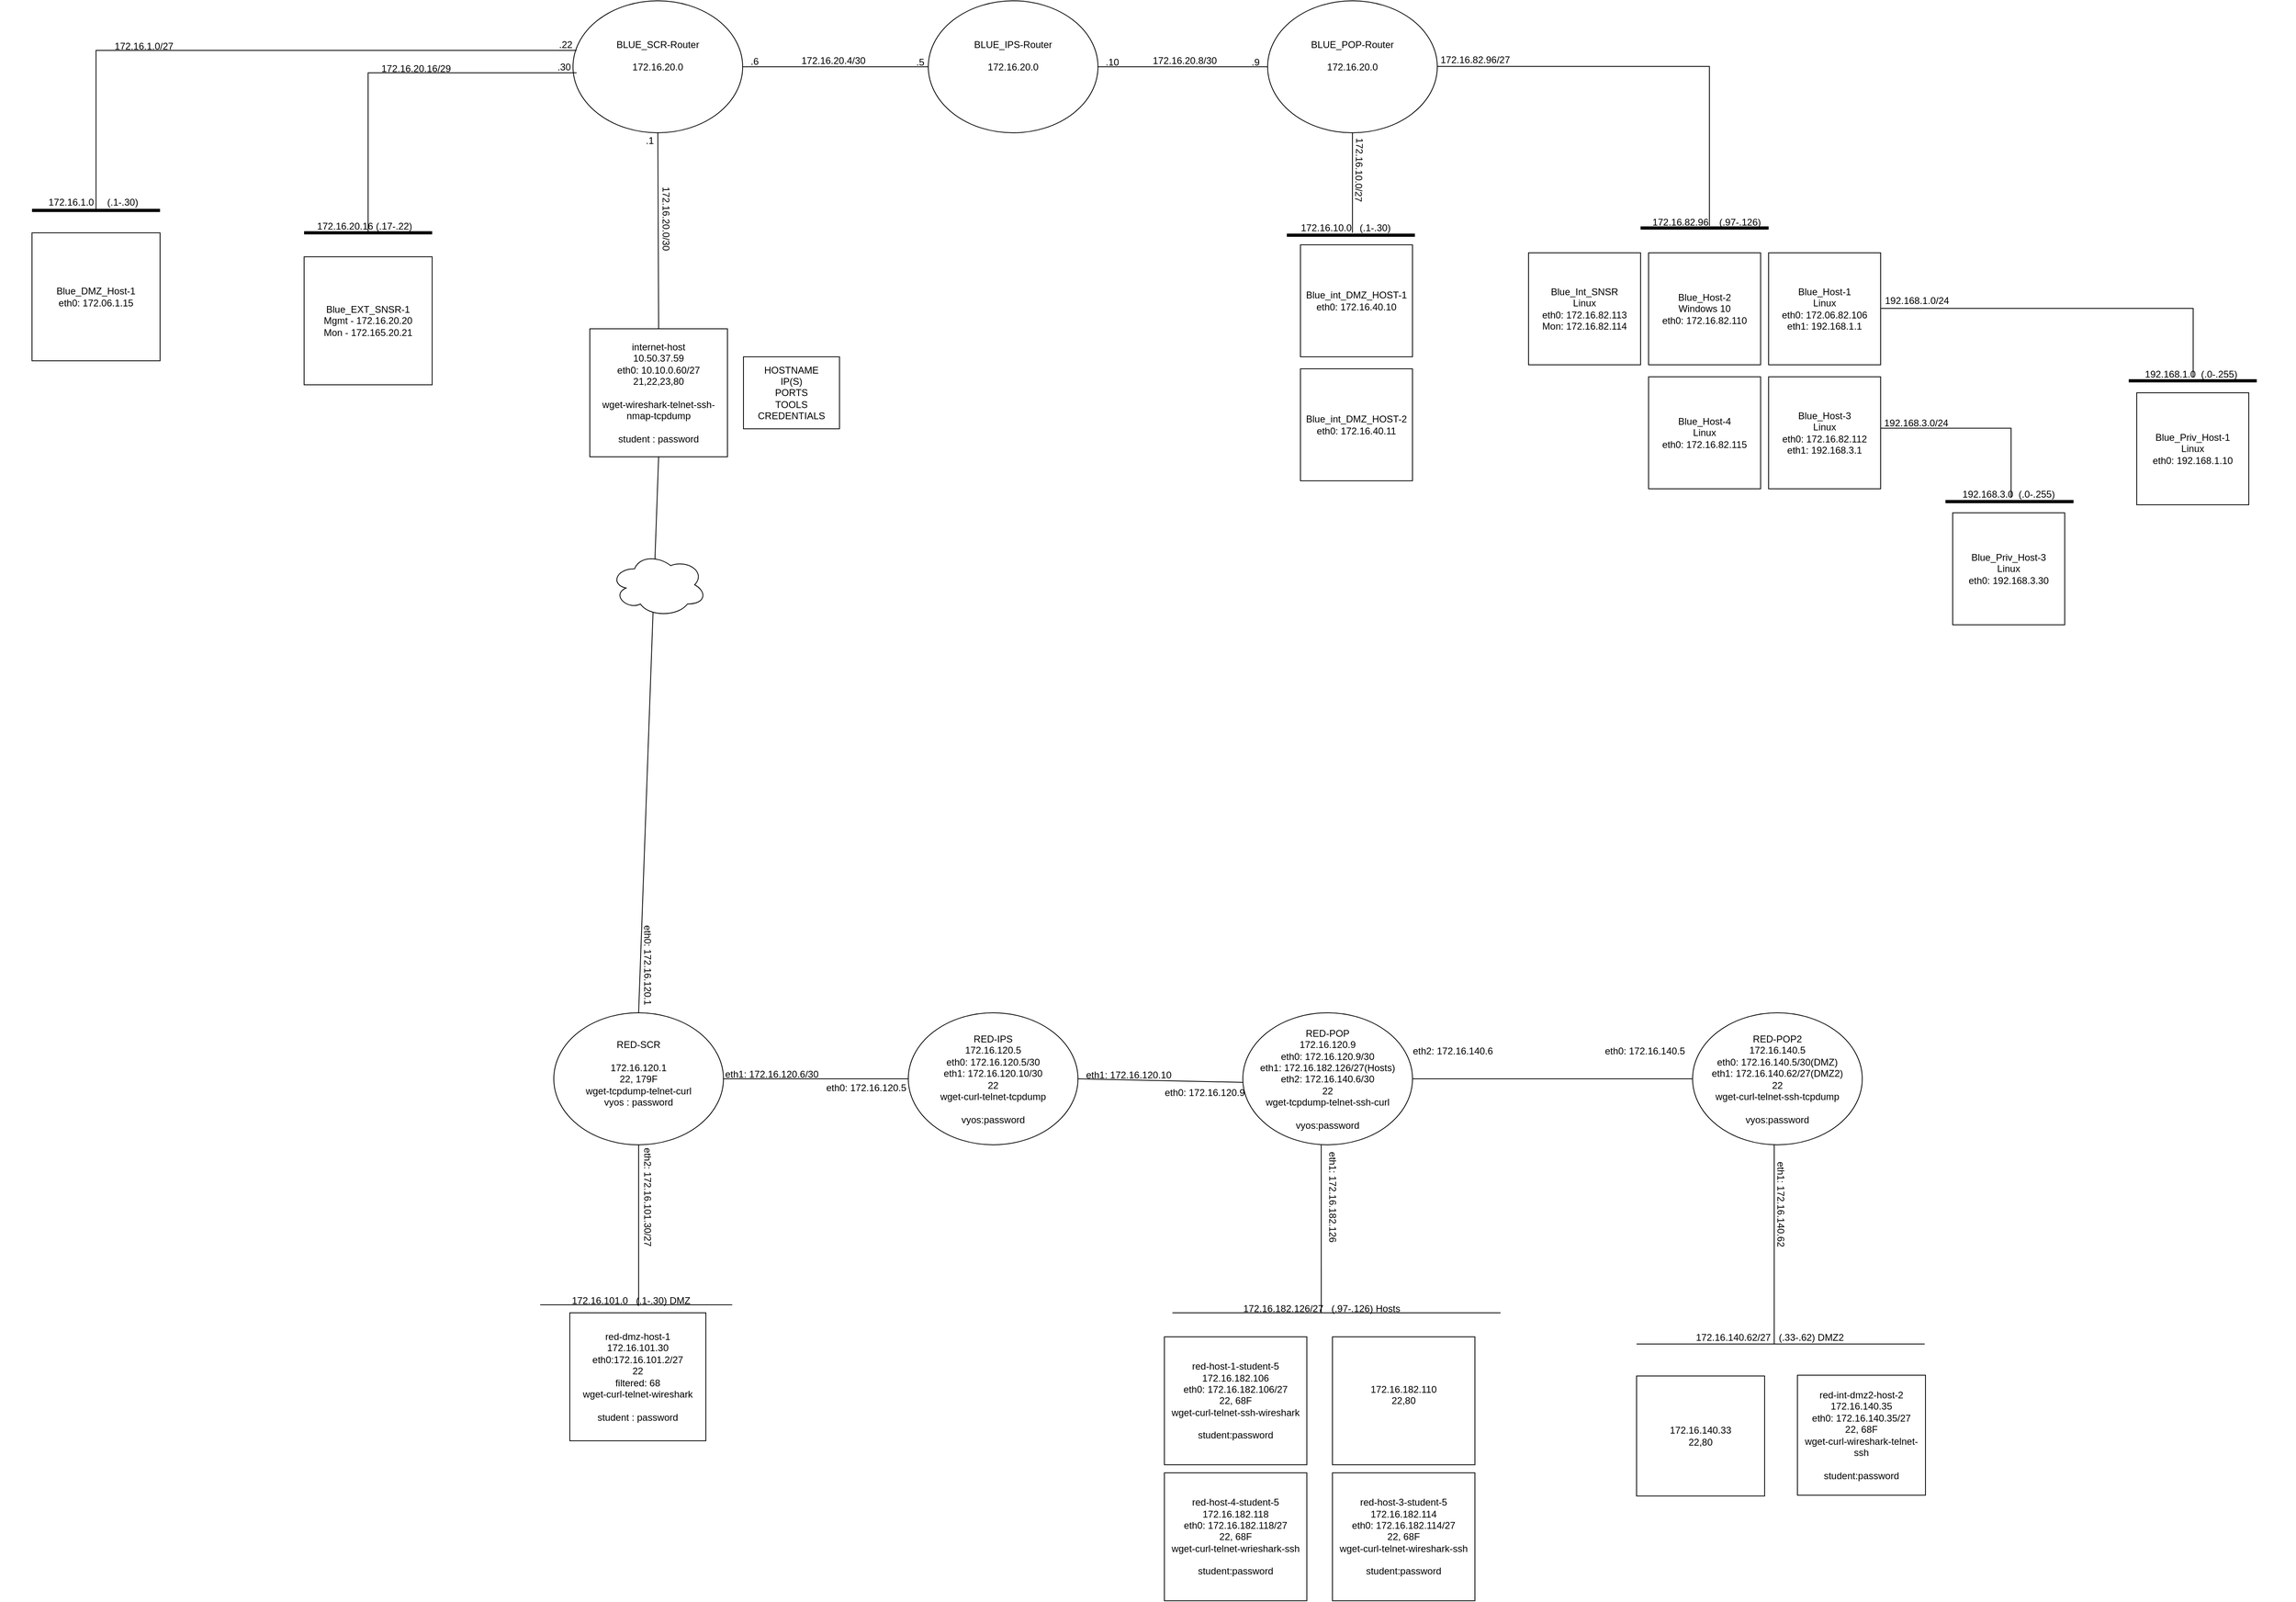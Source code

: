 <mxfile version="21.2.9" type="github" pages="2">
  <diagram name="Page-1" id="UrAOD6k8fKv2funcCNdR">
    <mxGraphModel dx="3191" dy="1974" grid="1" gridSize="10" guides="1" tooltips="1" connect="1" arrows="1" fold="1" page="0" pageScale="1" pageWidth="850" pageHeight="1100" math="0" shadow="0">
      <root>
        <mxCell id="0" />
        <mxCell id="1" parent="0" />
        <mxCell id="T0WTCyAwHoFXnaM4Mq35-11" value="&lt;div&gt;172.16.182.126/27&lt;span style=&quot;white-space: pre;&quot;&gt;	&lt;/span&gt;&lt;span style=&quot;white-space: pre;&quot;&gt;	&lt;/span&gt;&lt;span style=&quot;white-space: pre;&quot;&gt;	&lt;/span&gt;&lt;span style=&quot;white-space: pre;&quot;&gt;(.97-.126)&lt;/span&gt;&lt;span style=&quot;white-space: pre;&quot;&gt;	Hosts&lt;/span&gt;&amp;nbsp;&amp;nbsp;&amp;nbsp;&amp;nbsp;&amp;nbsp;&amp;nbsp;&amp;nbsp;&amp;nbsp;&amp;nbsp;&amp;nbsp;&amp;nbsp; &lt;br&gt;&lt;/div&gt;" style="text;html=1;strokeColor=none;fillColor=none;align=center;verticalAlign=middle;whiteSpace=wrap;rounded=0;" vertex="1" parent="1">
          <mxGeometry x="1055" y="970" width="390" height="30" as="geometry" />
        </mxCell>
        <mxCell id="CTcJU4yGuNOKdw21YTPw-1" value="&lt;div&gt;HOSTNAME&lt;/div&gt;&lt;div&gt;IP(S)&lt;/div&gt;&lt;div&gt;PORTS&lt;/div&gt;&lt;div&gt;TOOLS&lt;/div&gt;&lt;div&gt;CREDENTIALS&lt;/div&gt;" style="rounded=0;whiteSpace=wrap;html=1;" parent="1" vertex="1">
          <mxGeometry x="509" y="-205" width="120" height="90" as="geometry" />
        </mxCell>
        <mxCell id="CTcJU4yGuNOKdw21YTPw-2" value="&lt;div&gt;internet-host&lt;br&gt;&lt;/div&gt;&lt;div&gt;10.50.37.59&lt;/div&gt;&lt;div&gt;eth0: 10.10.0.60/27&lt;/div&gt;&lt;div&gt;21,22,23,80&lt;/div&gt;&lt;div&gt;&lt;br&gt;&lt;/div&gt;&lt;div&gt;wget-wireshark-telnet-ssh-nmap-tcpdump&lt;/div&gt;&lt;div&gt;&lt;br&gt;&lt;/div&gt;&lt;div&gt;student : password&lt;br&gt;&lt;/div&gt;" style="rounded=0;whiteSpace=wrap;html=1;movable=1;resizable=1;rotatable=1;deletable=1;editable=1;locked=0;connectable=1;" parent="1" vertex="1">
          <mxGeometry x="317" y="-240" width="172" height="160" as="geometry" />
        </mxCell>
        <mxCell id="CTcJU4yGuNOKdw21YTPw-8" value="&lt;div&gt;172.16.182.110&lt;/div&gt;&lt;div&gt;22,80&lt;/div&gt;&lt;div&gt;&lt;br&gt;&lt;/div&gt;" style="rounded=0;whiteSpace=wrap;html=1;" parent="1" vertex="1">
          <mxGeometry x="1245" y="1020" width="178" height="160" as="geometry" />
        </mxCell>
        <mxCell id="CTcJU4yGuNOKdw21YTPw-9" value="&lt;div&gt;172.16.140.33&lt;/div&gt;&lt;div&gt;22,80&lt;br&gt;&lt;/div&gt;" style="rounded=0;whiteSpace=wrap;html=1;" parent="1" vertex="1">
          <mxGeometry x="1625" y="1069" width="160" height="150" as="geometry" />
        </mxCell>
        <mxCell id="CTcJU4yGuNOKdw21YTPw-10" value="red-host-1-student-5&lt;br&gt;&lt;div&gt;172.16.182.106&lt;/div&gt;&lt;div&gt;eth0: 172.16.182.106/27&lt;br&gt;&lt;/div&gt;&lt;div&gt;22, 68F&lt;/div&gt;&lt;div&gt;wget-curl-telnet-ssh-wireshark&lt;/div&gt;&lt;div&gt;&lt;br&gt;&lt;/div&gt;&lt;div&gt;student:password&lt;br&gt;&lt;/div&gt;" style="rounded=0;whiteSpace=wrap;html=1;" parent="1" vertex="1">
          <mxGeometry x="1035" y="1020" width="178" height="160" as="geometry" />
        </mxCell>
        <mxCell id="CTcJU4yGuNOKdw21YTPw-11" value="&lt;div&gt;red-host-3-student-5&lt;br&gt;&lt;/div&gt;&lt;div&gt;172.16.182.114&lt;/div&gt;&lt;div&gt;eth0: 172.16.182.114/27&lt;br&gt;&lt;/div&gt;&lt;div&gt;22, 68F&lt;/div&gt;&lt;div&gt;wget-curl-telnet-wireshark-ssh&lt;br&gt;&lt;/div&gt;&lt;div&gt;&lt;br&gt;&lt;/div&gt;&lt;div&gt;student:password&lt;br&gt;&lt;/div&gt;" style="rounded=0;whiteSpace=wrap;html=1;" parent="1" vertex="1">
          <mxGeometry x="1245" y="1190" width="178" height="160" as="geometry" />
        </mxCell>
        <mxCell id="CTcJU4yGuNOKdw21YTPw-12" value="&lt;div&gt;red-host-4-student-5&lt;br&gt;&lt;/div&gt;&lt;div&gt;172.16.182.118&lt;/div&gt;&lt;div&gt;eth0: 172.16.182.118/27&lt;br&gt;&lt;/div&gt;&lt;div&gt;22, 68F&lt;br&gt;&lt;/div&gt;&lt;div&gt;wget-curl-telnet-wrieshark-ssh&lt;br&gt;&lt;/div&gt;&lt;div&gt;&lt;br&gt;&lt;/div&gt;&lt;div&gt;student:password&lt;br&gt;&lt;/div&gt;" style="rounded=0;whiteSpace=wrap;html=1;" parent="1" vertex="1">
          <mxGeometry x="1035" y="1190" width="178" height="160" as="geometry" />
        </mxCell>
        <mxCell id="CTcJU4yGuNOKdw21YTPw-13" value="&lt;div&gt;red-int-dmz2-host-2&lt;br&gt;&lt;/div&gt;&lt;div&gt;172.16.140.35&lt;/div&gt;&lt;div&gt;eth0: 172.16.140.35/27&lt;br&gt;&lt;/div&gt;&lt;div&gt;22, 68F&lt;/div&gt;&lt;div&gt;wget-curl-wireshark-telnet-ssh&lt;/div&gt;&lt;div&gt;&lt;br&gt;&lt;/div&gt;&lt;div&gt;student:password&lt;br&gt;&lt;/div&gt;" style="rounded=0;whiteSpace=wrap;html=1;" parent="1" vertex="1">
          <mxGeometry x="1826" y="1068" width="160" height="150" as="geometry" />
        </mxCell>
        <mxCell id="CTcJU4yGuNOKdw21YTPw-14" value="&lt;div&gt;red-dmz-host-1&lt;/div&gt;&lt;div&gt;172.16.101.30&lt;/div&gt;&lt;div&gt;eth0:172.16.101.2/27&lt;br&gt;&lt;/div&gt;&lt;div&gt;22&lt;/div&gt;&lt;div&gt;filtered: 68&lt;br&gt;&lt;/div&gt;&lt;div&gt;wget-curl-telnet-wireshark&lt;/div&gt;&lt;div&gt;&lt;br&gt;&lt;/div&gt;&lt;div&gt;student : password&lt;/div&gt;" style="rounded=0;whiteSpace=wrap;html=1;" parent="1" vertex="1">
          <mxGeometry x="292" y="990" width="170" height="160" as="geometry" />
        </mxCell>
        <mxCell id="CTcJU4yGuNOKdw21YTPw-16" value="" style="endArrow=none;html=1;rounded=0;exitX=1;exitY=0.5;exitDx=0;exitDy=0;entryX=0;entryY=0.5;entryDx=0;entryDy=0;" parent="1" source="RSi6jhLw-0SFx1MJ1rM7-12" target="RSi6jhLw-0SFx1MJ1rM7-14" edge="1">
          <mxGeometry width="50" height="50" relative="1" as="geometry">
            <mxPoint x="515" y="702" as="sourcePoint" />
            <mxPoint x="715" y="698" as="targetPoint" />
          </mxGeometry>
        </mxCell>
        <mxCell id="CTcJU4yGuNOKdw21YTPw-17" value="eth1: 172.16.120.6/30" style="text;html=1;align=center;verticalAlign=middle;resizable=0;points=[];autosize=1;strokeColor=none;fillColor=none;" parent="1" vertex="1">
          <mxGeometry x="474" y="677" width="140" height="30" as="geometry" />
        </mxCell>
        <mxCell id="CTcJU4yGuNOKdw21YTPw-18" value="eth0: 172.16.120.5" style="text;html=1;align=center;verticalAlign=middle;resizable=0;points=[];autosize=1;strokeColor=none;fillColor=none;" parent="1" vertex="1">
          <mxGeometry x="602" y="694" width="120" height="30" as="geometry" />
        </mxCell>
        <mxCell id="CTcJU4yGuNOKdw21YTPw-20" value="&lt;div&gt;eth2: 172.16.101.30/27&lt;/div&gt;" style="text;html=1;align=center;verticalAlign=middle;resizable=0;points=[];autosize=1;strokeColor=none;fillColor=none;rotation=90;" parent="1" vertex="1">
          <mxGeometry x="314" y="830" width="150" height="30" as="geometry" />
        </mxCell>
        <mxCell id="CTcJU4yGuNOKdw21YTPw-23" value="" style="endArrow=none;html=1;rounded=0;exitX=1;exitY=0.5;exitDx=0;exitDy=0;entryX=0.009;entryY=0.527;entryDx=0;entryDy=0;entryPerimeter=0;" parent="1" source="RSi6jhLw-0SFx1MJ1rM7-14" target="RSi6jhLw-0SFx1MJ1rM7-16" edge="1">
          <mxGeometry width="50" height="50" relative="1" as="geometry">
            <mxPoint x="911" y="710" as="sourcePoint" />
            <mxPoint x="1135" y="700" as="targetPoint" />
          </mxGeometry>
        </mxCell>
        <mxCell id="CTcJU4yGuNOKdw21YTPw-24" value="eth1: 172.16.120.10" style="text;html=1;align=center;verticalAlign=middle;resizable=0;points=[];autosize=1;strokeColor=none;fillColor=none;" parent="1" vertex="1">
          <mxGeometry x="925" y="678" width="130" height="30" as="geometry" />
        </mxCell>
        <mxCell id="CTcJU4yGuNOKdw21YTPw-25" value="eth0: 172.16.120.9" style="text;html=1;align=center;verticalAlign=middle;resizable=0;points=[];autosize=1;strokeColor=none;fillColor=none;" parent="1" vertex="1">
          <mxGeometry x="1025" y="700" width="120" height="30" as="geometry" />
        </mxCell>
        <mxCell id="CTcJU4yGuNOKdw21YTPw-37" value="" style="endArrow=none;html=1;rounded=0;entryX=0.462;entryY=0.994;entryDx=0;entryDy=0;entryPerimeter=0;" parent="1" target="RSi6jhLw-0SFx1MJ1rM7-16" edge="1">
          <mxGeometry width="50" height="50" relative="1" as="geometry">
            <mxPoint x="1231" y="990" as="sourcePoint" />
            <mxPoint x="1225" y="850" as="targetPoint" />
          </mxGeometry>
        </mxCell>
        <mxCell id="CTcJU4yGuNOKdw21YTPw-38" value="eth2: 172.16.140.6" style="text;html=1;align=center;verticalAlign=middle;resizable=0;points=[];autosize=1;strokeColor=none;fillColor=none;rotation=0;" parent="1" vertex="1">
          <mxGeometry x="1335" y="648" width="120" height="30" as="geometry" />
        </mxCell>
        <mxCell id="CTcJU4yGuNOKdw21YTPw-39" value="eth0: 172.16.140.5" style="text;html=1;align=center;verticalAlign=middle;resizable=0;points=[];autosize=1;strokeColor=none;fillColor=none;rotation=0;" parent="1" vertex="1">
          <mxGeometry x="1575" y="648" width="120" height="30" as="geometry" />
        </mxCell>
        <mxCell id="CTcJU4yGuNOKdw21YTPw-41" value="" style="endArrow=none;html=1;rounded=0;" parent="1" edge="1">
          <mxGeometry width="50" height="50" relative="1" as="geometry">
            <mxPoint x="1797" y="1029" as="sourcePoint" />
            <mxPoint x="1797" y="769" as="targetPoint" />
          </mxGeometry>
        </mxCell>
        <mxCell id="CTcJU4yGuNOKdw21YTPw-43" value="eth1: 172.16.140.62" style="text;html=1;align=center;verticalAlign=middle;resizable=0;points=[];autosize=1;strokeColor=none;fillColor=none;rotation=90;" parent="1" vertex="1">
          <mxGeometry x="1740" y="839" width="130" height="30" as="geometry" />
        </mxCell>
        <mxCell id="RSi6jhLw-0SFx1MJ1rM7-1" value="" style="endArrow=none;html=1;rounded=0;entryX=0.5;entryY=1;entryDx=0;entryDy=0;" parent="1" target="RSi6jhLw-0SFx1MJ1rM7-12" edge="1">
          <mxGeometry width="50" height="50" relative="1" as="geometry">
            <mxPoint x="378" y="980" as="sourcePoint" />
            <mxPoint x="377" y="780" as="targetPoint" />
          </mxGeometry>
        </mxCell>
        <mxCell id="RSi6jhLw-0SFx1MJ1rM7-2" value="" style="endArrow=none;html=1;rounded=0;exitX=1;exitY=0.5;exitDx=0;exitDy=0;entryX=0;entryY=0.5;entryDx=0;entryDy=0;" parent="1" source="RSi6jhLw-0SFx1MJ1rM7-16" target="RSi6jhLw-0SFx1MJ1rM7-17" edge="1">
          <mxGeometry width="50" height="50" relative="1" as="geometry">
            <mxPoint x="1365" y="710" as="sourcePoint" />
            <mxPoint x="1705" y="700" as="targetPoint" />
          </mxGeometry>
        </mxCell>
        <mxCell id="RSi6jhLw-0SFx1MJ1rM7-3" value="eth1: 172.16.182.126" style="text;html=1;align=center;verticalAlign=middle;resizable=0;points=[];autosize=1;strokeColor=none;fillColor=none;rotation=90;" parent="1" vertex="1">
          <mxGeometry x="1175" y="830" width="140" height="30" as="geometry" />
        </mxCell>
        <mxCell id="RSi6jhLw-0SFx1MJ1rM7-7" value="" style="endArrow=none;html=1;rounded=0;entryX=0.5;entryY=1;entryDx=0;entryDy=0;exitX=0.5;exitY=0;exitDx=0;exitDy=0;" parent="1" source="RSi6jhLw-0SFx1MJ1rM7-12" edge="1">
          <mxGeometry width="50" height="50" relative="1" as="geometry">
            <mxPoint x="400" y="230" as="sourcePoint" />
            <mxPoint x="403" y="-80" as="targetPoint" />
          </mxGeometry>
        </mxCell>
        <mxCell id="RSi6jhLw-0SFx1MJ1rM7-12" value="&lt;div&gt;RED-SCR&lt;/div&gt;&lt;div&gt;&lt;br&gt;&lt;/div&gt;&lt;div&gt;&lt;div&gt;172.16.120.1&lt;/div&gt;&lt;div&gt;22, 179F&lt;br&gt;&lt;/div&gt;&lt;div&gt;wget-tcpdump-telnet-curl&lt;br&gt;&lt;/div&gt;vyos : password&lt;/div&gt;&lt;div&gt;&lt;br&gt;&lt;/div&gt;" style="ellipse;whiteSpace=wrap;html=1;" parent="1" vertex="1">
          <mxGeometry x="272" y="615" width="212" height="165" as="geometry" />
        </mxCell>
        <mxCell id="RSi6jhLw-0SFx1MJ1rM7-14" value="RED-IPS&lt;div&gt;172.16.120.5&lt;/div&gt;&lt;div&gt;eth0: 172.16.120.5/30&lt;/div&gt;&lt;div&gt;eth1: 172.16.120.10/30&lt;br&gt;&lt;/div&gt;&lt;div&gt;22&lt;/div&gt;&lt;div&gt;wget-curl-telnet-tcpdump&lt;/div&gt;&lt;div&gt;&lt;br&gt;&lt;/div&gt;&lt;div&gt;vyos:password&lt;br&gt;&lt;/div&gt;" style="ellipse;whiteSpace=wrap;html=1;" parent="1" vertex="1">
          <mxGeometry x="715" y="615" width="212" height="165" as="geometry" />
        </mxCell>
        <mxCell id="RSi6jhLw-0SFx1MJ1rM7-16" value="&lt;div&gt;RED-POP&lt;br&gt;&lt;/div&gt;&lt;div&gt;172.16.120.9&lt;/div&gt;&lt;div&gt;eth0: 172.16.120.9/30&lt;/div&gt;&lt;div&gt;eth1: 172.16.182.126/27(Hosts)&lt;/div&gt;&lt;div&gt;eth2: 172.16.140.6/30&lt;br&gt;&lt;/div&gt;&lt;div&gt;22&lt;/div&gt;&lt;div&gt;wget-tcpdump-telnet-ssh-curl&lt;/div&gt;&lt;div&gt;&lt;br&gt;&lt;/div&gt;&lt;div&gt;vyos:password&lt;br&gt;&lt;/div&gt;" style="ellipse;whiteSpace=wrap;html=1;" parent="1" vertex="1">
          <mxGeometry x="1133" y="615" width="212" height="165" as="geometry" />
        </mxCell>
        <mxCell id="RSi6jhLw-0SFx1MJ1rM7-17" value="&lt;div&gt;RED-POP2&lt;/div&gt;&lt;div&gt;172.16.140.5&lt;/div&gt;&lt;div&gt;eth0: 172.16.140.5/30(DMZ)&lt;/div&gt;&lt;div&gt;eth1: 172.16.140.62/27(DMZ2)&lt;br&gt;&lt;/div&gt;&lt;div&gt;22&lt;/div&gt;&lt;div&gt;wget-curl-telnet-ssh-tcpdump&lt;/div&gt;&lt;div&gt;&lt;br&gt;&lt;/div&gt;&lt;div&gt;vyos:password&lt;br&gt;&lt;/div&gt;" style="ellipse;whiteSpace=wrap;html=1;" parent="1" vertex="1">
          <mxGeometry x="1695" y="615" width="212" height="165" as="geometry" />
        </mxCell>
        <mxCell id="T0WTCyAwHoFXnaM4Mq35-1" value="" style="ellipse;shape=cloud;whiteSpace=wrap;html=1;" vertex="1" parent="1">
          <mxGeometry x="343" y="40" width="120" height="80" as="geometry" />
        </mxCell>
        <mxCell id="T0WTCyAwHoFXnaM4Mq35-2" value="" style="endArrow=none;html=1;rounded=0;" edge="1" parent="1">
          <mxGeometry width="50" height="50" relative="1" as="geometry">
            <mxPoint x="1625" y="1029" as="sourcePoint" />
            <mxPoint x="1985" y="1029" as="targetPoint" />
          </mxGeometry>
        </mxCell>
        <mxCell id="T0WTCyAwHoFXnaM4Mq35-7" value="eth0: 172.16.120.1" style="text;html=1;align=center;verticalAlign=middle;resizable=0;points=[];autosize=1;strokeColor=none;fillColor=none;rotation=90;" vertex="1" parent="1">
          <mxGeometry x="329" y="540" width="120" height="30" as="geometry" />
        </mxCell>
        <mxCell id="T0WTCyAwHoFXnaM4Mq35-8" value="" style="endArrow=none;html=1;rounded=0;" edge="1" parent="1">
          <mxGeometry width="50" height="50" relative="1" as="geometry">
            <mxPoint x="255" y="980" as="sourcePoint" />
            <mxPoint x="495" y="980" as="targetPoint" />
          </mxGeometry>
        </mxCell>
        <mxCell id="T0WTCyAwHoFXnaM4Mq35-9" value="&lt;div&gt;172.16.101.0&lt;span style=&quot;white-space: pre;&quot;&gt;	&lt;/span&gt;&lt;span style=&quot;white-space: pre;&quot;&gt;	&lt;/span&gt;&lt;span style=&quot;white-space: pre;&quot;&gt;	&lt;/span&gt;&lt;span style=&quot;white-space: pre;&quot;&gt;(.1-.30)&lt;/span&gt;&lt;span style=&quot;white-space: pre;&quot;&gt;	DMZ&lt;/span&gt;&amp;nbsp;&amp;nbsp;&amp;nbsp;&amp;nbsp;&amp;nbsp;&amp;nbsp;&amp;nbsp;&amp;nbsp;&amp;nbsp;&amp;nbsp;&amp;nbsp; &lt;br&gt;&lt;/div&gt;" style="text;html=1;strokeColor=none;fillColor=none;align=center;verticalAlign=middle;whiteSpace=wrap;rounded=0;" vertex="1" parent="1">
          <mxGeometry x="257" y="960" width="260" height="30" as="geometry" />
        </mxCell>
        <mxCell id="T0WTCyAwHoFXnaM4Mq35-13" value="" style="endArrow=none;html=1;rounded=0;" edge="1" parent="1">
          <mxGeometry width="50" height="50" relative="1" as="geometry">
            <mxPoint x="1045" y="990" as="sourcePoint" />
            <mxPoint x="1455" y="990" as="targetPoint" />
          </mxGeometry>
        </mxCell>
        <mxCell id="T0WTCyAwHoFXnaM4Mq35-14" value="&lt;div&gt;172.16.140.62/27&lt;span style=&quot;white-space: pre;&quot;&gt;	&lt;/span&gt;&lt;span style=&quot;white-space: pre;&quot;&gt;	&lt;/span&gt;&lt;span style=&quot;white-space: pre;&quot;&gt;	&lt;/span&gt;&lt;span style=&quot;white-space: pre;&quot;&gt;(.33-.62)&lt;/span&gt;&lt;span style=&quot;white-space: pre;&quot;&gt;	DMZ2&lt;/span&gt;&amp;nbsp;&amp;nbsp;&amp;nbsp;&amp;nbsp;&amp;nbsp;&amp;nbsp;&amp;nbsp;&amp;nbsp;&amp;nbsp;&amp;nbsp;&amp;nbsp; &lt;br&gt;&lt;/div&gt;" style="text;html=1;strokeColor=none;fillColor=none;align=center;verticalAlign=middle;whiteSpace=wrap;rounded=0;" vertex="1" parent="1">
          <mxGeometry x="1615" y="1006" width="390" height="30" as="geometry" />
        </mxCell>
        <mxCell id="T0WTCyAwHoFXnaM4Mq35-15" value="&lt;div&gt;BLUE_SCR-Router&lt;/div&gt;&lt;div&gt;&lt;br&gt;&lt;/div&gt;&lt;div&gt;&lt;div&gt;172.16.20.0&lt;/div&gt;&lt;div&gt;&lt;br&gt;&lt;/div&gt;&lt;/div&gt;&lt;div&gt;&lt;br&gt;&lt;/div&gt;" style="ellipse;whiteSpace=wrap;html=1;" vertex="1" parent="1">
          <mxGeometry x="296" y="-650" width="212" height="165" as="geometry" />
        </mxCell>
        <mxCell id="T0WTCyAwHoFXnaM4Mq35-16" value="" style="endArrow=none;html=1;rounded=0;exitX=0.5;exitY=0;exitDx=0;exitDy=0;entryX=0.5;entryY=1;entryDx=0;entryDy=0;" edge="1" parent="1" source="CTcJU4yGuNOKdw21YTPw-2" target="T0WTCyAwHoFXnaM4Mq35-15">
          <mxGeometry width="50" height="50" relative="1" as="geometry">
            <mxPoint x="350" y="-430" as="sourcePoint" />
            <mxPoint x="400" y="-480" as="targetPoint" />
          </mxGeometry>
        </mxCell>
        <mxCell id="T0WTCyAwHoFXnaM4Mq35-17" value="172.16.20.0/30" style="text;html=1;align=center;verticalAlign=middle;resizable=0;points=[];autosize=1;strokeColor=none;fillColor=none;rotation=90;" vertex="1" parent="1">
          <mxGeometry x="362" y="-393" width="100" height="30" as="geometry" />
        </mxCell>
        <mxCell id="T0WTCyAwHoFXnaM4Mq35-18" value="&lt;div&gt;BLUE_IPS-Router&lt;/div&gt;&lt;div&gt;&lt;br&gt;&lt;/div&gt;&lt;div&gt;&lt;div&gt;172.16.20.0&lt;/div&gt;&lt;div&gt;&lt;br&gt;&lt;/div&gt;&lt;/div&gt;&lt;div&gt;&lt;br&gt;&lt;/div&gt;" style="ellipse;whiteSpace=wrap;html=1;" vertex="1" parent="1">
          <mxGeometry x="740" y="-650" width="212" height="165" as="geometry" />
        </mxCell>
        <mxCell id="T0WTCyAwHoFXnaM4Mq35-19" value="172.16.20.4/30" style="text;html=1;align=center;verticalAlign=middle;resizable=0;points=[];autosize=1;strokeColor=none;fillColor=none;rotation=0;" vertex="1" parent="1">
          <mxGeometry x="571" y="-590" width="100" height="30" as="geometry" />
        </mxCell>
        <mxCell id="T0WTCyAwHoFXnaM4Mq35-20" value="" style="endArrow=none;html=1;rounded=0;exitX=1;exitY=0.5;exitDx=0;exitDy=0;entryX=0;entryY=0.5;entryDx=0;entryDy=0;" edge="1" parent="1" source="T0WTCyAwHoFXnaM4Mq35-15" target="T0WTCyAwHoFXnaM4Mq35-18">
          <mxGeometry width="50" height="50" relative="1" as="geometry">
            <mxPoint x="650" y="-490" as="sourcePoint" />
            <mxPoint x="700" y="-540" as="targetPoint" />
          </mxGeometry>
        </mxCell>
        <mxCell id="T0WTCyAwHoFXnaM4Mq35-21" value="&lt;div&gt;BLUE_POP-Router&lt;/div&gt;&lt;div&gt;&lt;br&gt;&lt;/div&gt;&lt;div&gt;&lt;div&gt;172.16.20.0&lt;/div&gt;&lt;div&gt;&lt;br&gt;&lt;/div&gt;&lt;/div&gt;&lt;div&gt;&lt;br&gt;&lt;/div&gt;" style="ellipse;whiteSpace=wrap;html=1;" vertex="1" parent="1">
          <mxGeometry x="1164" y="-650" width="212" height="165" as="geometry" />
        </mxCell>
        <mxCell id="T0WTCyAwHoFXnaM4Mq35-22" value="" style="endArrow=none;html=1;rounded=0;exitX=1;exitY=0.5;exitDx=0;exitDy=0;entryX=0;entryY=0.5;entryDx=0;entryDy=0;" edge="1" parent="1" source="T0WTCyAwHoFXnaM4Mq35-18" target="T0WTCyAwHoFXnaM4Mq35-21">
          <mxGeometry width="50" height="50" relative="1" as="geometry">
            <mxPoint x="952" y="-575.77" as="sourcePoint" />
            <mxPoint x="1160" y="-570" as="targetPoint" />
          </mxGeometry>
        </mxCell>
        <mxCell id="T0WTCyAwHoFXnaM4Mq35-23" value="172.16.20.8/30" style="text;html=1;align=center;verticalAlign=middle;resizable=0;points=[];autosize=1;strokeColor=none;fillColor=none;rotation=0;" vertex="1" parent="1">
          <mxGeometry x="1010" y="-590" width="100" height="30" as="geometry" />
        </mxCell>
        <mxCell id="T0WTCyAwHoFXnaM4Mq35-26" value="&lt;div&gt;Blue_DMZ_Host-1&lt;/div&gt;&lt;div&gt;eth0: 172.06.1.15&lt;br&gt;&lt;/div&gt;" style="whiteSpace=wrap;html=1;aspect=fixed;" vertex="1" parent="1">
          <mxGeometry x="-380" y="-360" width="160" height="160" as="geometry" />
        </mxCell>
        <mxCell id="T0WTCyAwHoFXnaM4Mq35-30" value="&lt;div&gt;.30&lt;/div&gt;" style="text;html=1;strokeColor=none;fillColor=none;align=center;verticalAlign=middle;whiteSpace=wrap;rounded=0;" vertex="1" parent="1">
          <mxGeometry x="255" y="-582.5" width="60" height="30" as="geometry" />
        </mxCell>
        <mxCell id="T0WTCyAwHoFXnaM4Mq35-31" value=".22" style="text;html=1;strokeColor=none;fillColor=none;align=center;verticalAlign=middle;whiteSpace=wrap;rounded=0;" vertex="1" parent="1">
          <mxGeometry x="257" y="-610" width="60" height="30" as="geometry" />
        </mxCell>
        <mxCell id="T0WTCyAwHoFXnaM4Mq35-32" value="&lt;div&gt;Blue_EXT_SNSR-1&lt;/div&gt;&lt;div&gt;Mgmt - 172.16.20.20&lt;/div&gt;&lt;div&gt;Mon - 172.165.20.21&lt;br&gt;&lt;/div&gt;" style="whiteSpace=wrap;html=1;aspect=fixed;" vertex="1" parent="1">
          <mxGeometry x="-40" y="-330" width="160" height="160" as="geometry" />
        </mxCell>
        <mxCell id="T0WTCyAwHoFXnaM4Mq35-33" value="" style="shape=partialRectangle;whiteSpace=wrap;html=1;bottom=0;right=0;fillColor=none;" vertex="1" parent="1">
          <mxGeometry x="40" y="-560" width="260" height="200" as="geometry" />
        </mxCell>
        <mxCell id="T0WTCyAwHoFXnaM4Mq35-36" value="" style="line;strokeWidth=4;html=1;perimeter=backbonePerimeter;points=[];outlineConnect=0;" vertex="1" parent="1">
          <mxGeometry x="-40" y="-365" width="160" height="10" as="geometry" />
        </mxCell>
        <mxCell id="T0WTCyAwHoFXnaM4Mq35-37" value="&lt;div&gt;&amp;nbsp;&amp;nbsp; 172.16.20.16&lt;span style=&quot;white-space: pre;&quot;&gt;	&lt;/span&gt;&lt;span style=&quot;white-space: pre;&quot;&gt;(.17-.22)&lt;/span&gt;&lt;span style=&quot;white-space: pre;&quot;&gt;	&lt;/span&gt;&amp;nbsp;&amp;nbsp;&amp;nbsp;&amp;nbsp;&amp;nbsp;&amp;nbsp;&amp;nbsp;&amp;nbsp;&amp;nbsp;&amp;nbsp; &lt;br&gt;&lt;/div&gt;" style="text;html=1;strokeColor=none;fillColor=none;align=center;verticalAlign=middle;whiteSpace=wrap;rounded=0;" vertex="1" parent="1">
          <mxGeometry x="-81" y="-383" width="260" height="30" as="geometry" />
        </mxCell>
        <mxCell id="T0WTCyAwHoFXnaM4Mq35-38" value="172.16.20.16/29" style="text;html=1;strokeColor=none;fillColor=none;align=center;verticalAlign=middle;whiteSpace=wrap;rounded=0;" vertex="1" parent="1">
          <mxGeometry x="70" y="-580" width="60" height="30" as="geometry" />
        </mxCell>
        <mxCell id="T0WTCyAwHoFXnaM4Mq35-39" value="" style="shape=partialRectangle;whiteSpace=wrap;html=1;bottom=0;right=0;fillColor=none;" vertex="1" parent="1">
          <mxGeometry x="-300" y="-588" width="600" height="200" as="geometry" />
        </mxCell>
        <mxCell id="T0WTCyAwHoFXnaM4Mq35-40" value="" style="line;strokeWidth=4;html=1;perimeter=backbonePerimeter;points=[];outlineConnect=0;" vertex="1" parent="1">
          <mxGeometry x="-380" y="-393" width="160" height="10" as="geometry" />
        </mxCell>
        <mxCell id="T0WTCyAwHoFXnaM4Mq35-41" value="172.16.1.0/27" style="text;html=1;strokeColor=none;fillColor=none;align=center;verticalAlign=middle;whiteSpace=wrap;rounded=0;" vertex="1" parent="1">
          <mxGeometry x="-270" y="-608" width="60" height="30" as="geometry" />
        </mxCell>
        <mxCell id="T0WTCyAwHoFXnaM4Mq35-42" value="&lt;div&gt;&amp;nbsp;&amp;nbsp; 172.16.1.0&amp;nbsp;&amp;nbsp;&amp;nbsp; &lt;span style=&quot;white-space: pre;&quot;&gt;	&lt;/span&gt;&lt;span style=&quot;white-space: pre;&quot;&gt;(.1-.30)&lt;/span&gt;&lt;span style=&quot;white-space: pre;&quot;&gt;	&lt;/span&gt;&amp;nbsp;&amp;nbsp;&amp;nbsp;&amp;nbsp;&amp;nbsp;&amp;nbsp;&amp;nbsp;&amp;nbsp;&amp;nbsp;&amp;nbsp; &lt;br&gt;&lt;/div&gt;" style="text;html=1;strokeColor=none;fillColor=none;align=center;verticalAlign=middle;whiteSpace=wrap;rounded=0;" vertex="1" parent="1">
          <mxGeometry x="-420" y="-413" width="260" height="30" as="geometry" />
        </mxCell>
        <mxCell id="T0WTCyAwHoFXnaM4Mq35-43" value=".1" style="text;html=1;strokeColor=none;fillColor=none;align=center;verticalAlign=middle;whiteSpace=wrap;rounded=0;" vertex="1" parent="1">
          <mxGeometry x="362" y="-490" width="60" height="30" as="geometry" />
        </mxCell>
        <mxCell id="T0WTCyAwHoFXnaM4Mq35-44" value=".6" style="text;html=1;strokeColor=none;fillColor=none;align=center;verticalAlign=middle;whiteSpace=wrap;rounded=0;" vertex="1" parent="1">
          <mxGeometry x="493" y="-589" width="60" height="30" as="geometry" />
        </mxCell>
        <mxCell id="T0WTCyAwHoFXnaM4Mq35-46" value=".5" style="text;html=1;strokeColor=none;fillColor=none;align=center;verticalAlign=middle;whiteSpace=wrap;rounded=0;" vertex="1" parent="1">
          <mxGeometry x="700" y="-588" width="60" height="30" as="geometry" />
        </mxCell>
        <mxCell id="T0WTCyAwHoFXnaM4Mq35-47" value=".10" style="text;html=1;strokeColor=none;fillColor=none;align=center;verticalAlign=middle;whiteSpace=wrap;rounded=0;" vertex="1" parent="1">
          <mxGeometry x="940" y="-588" width="60" height="30" as="geometry" />
        </mxCell>
        <mxCell id="T0WTCyAwHoFXnaM4Mq35-48" value=".9" style="text;html=1;strokeColor=none;fillColor=none;align=center;verticalAlign=middle;whiteSpace=wrap;rounded=0;" vertex="1" parent="1">
          <mxGeometry x="1124" y="-597" width="50" height="48" as="geometry" />
        </mxCell>
        <mxCell id="T0WTCyAwHoFXnaM4Mq35-49" value="" style="endArrow=none;html=1;rounded=0;entryX=0.5;entryY=1;entryDx=0;entryDy=0;" edge="1" parent="1" target="T0WTCyAwHoFXnaM4Mq35-21">
          <mxGeometry width="50" height="50" relative="1" as="geometry">
            <mxPoint x="1270" y="-360" as="sourcePoint" />
            <mxPoint x="1210" y="-400" as="targetPoint" />
          </mxGeometry>
        </mxCell>
        <mxCell id="T0WTCyAwHoFXnaM4Mq35-50" value="" style="line;strokeWidth=4;html=1;perimeter=backbonePerimeter;points=[];outlineConnect=0;" vertex="1" parent="1">
          <mxGeometry x="1188" y="-362" width="160" height="10" as="geometry" />
        </mxCell>
        <mxCell id="T0WTCyAwHoFXnaM4Mq35-51" value="&lt;div&gt;&amp;nbsp;&amp;nbsp; 172.16.10.0&amp;nbsp; &lt;span style=&quot;white-space: pre;&quot;&gt;	&lt;/span&gt;&lt;span style=&quot;white-space: pre;&quot;&gt;(.1-.30)&lt;/span&gt;&lt;span style=&quot;white-space: pre;&quot;&gt;	&lt;/span&gt;&amp;nbsp;&amp;nbsp;&amp;nbsp;&amp;nbsp;&amp;nbsp;&amp;nbsp;&amp;nbsp;&amp;nbsp;&amp;nbsp;&amp;nbsp; &lt;br&gt;&lt;/div&gt;" style="text;html=1;strokeColor=none;fillColor=none;align=center;verticalAlign=middle;whiteSpace=wrap;rounded=0;" vertex="1" parent="1">
          <mxGeometry x="1145" y="-381" width="260" height="30" as="geometry" />
        </mxCell>
        <mxCell id="T0WTCyAwHoFXnaM4Mq35-52" value="172.16.10.0/27" style="text;html=1;align=center;verticalAlign=middle;resizable=0;points=[];autosize=1;strokeColor=none;fillColor=none;rotation=91;" vertex="1" parent="1">
          <mxGeometry x="1228" y="-454" width="100" height="30" as="geometry" />
        </mxCell>
        <mxCell id="T0WTCyAwHoFXnaM4Mq35-54" value="" style="shape=partialRectangle;whiteSpace=wrap;html=1;bottom=0;right=0;fillColor=none;direction=east;rotation=90;" vertex="1" parent="1">
          <mxGeometry x="1446.5" y="-638.5" width="199" height="340" as="geometry" />
        </mxCell>
        <mxCell id="T0WTCyAwHoFXnaM4Mq35-57" value="" style="line;strokeWidth=4;html=1;perimeter=backbonePerimeter;points=[];outlineConnect=0;" vertex="1" parent="1">
          <mxGeometry x="1630" y="-371" width="160" height="10" as="geometry" />
        </mxCell>
        <mxCell id="T0WTCyAwHoFXnaM4Mq35-58" value="&lt;div&gt;&amp;nbsp;&amp;nbsp;&amp;nbsp;&amp;nbsp;&amp;nbsp; 172.16.82.96&amp;nbsp; &lt;span style=&quot;white-space: pre;&quot;&gt;	&lt;/span&gt;&lt;span style=&quot;white-space: pre;&quot;&gt; (.97-.126)&lt;/span&gt;&lt;span style=&quot;white-space: pre;&quot;&gt;	&lt;/span&gt;&amp;nbsp;&amp;nbsp;&amp;nbsp;&amp;nbsp;&amp;nbsp;&amp;nbsp;&amp;nbsp;&amp;nbsp;&amp;nbsp;&amp;nbsp; &lt;br&gt;&lt;/div&gt;" style="text;html=1;strokeColor=none;fillColor=none;align=center;verticalAlign=middle;whiteSpace=wrap;rounded=0;" vertex="1" parent="1">
          <mxGeometry x="1591" y="-388" width="260" height="30" as="geometry" />
        </mxCell>
        <mxCell id="T0WTCyAwHoFXnaM4Mq35-59" value="172.16.82.96/27" style="text;html=1;align=center;verticalAlign=middle;resizable=0;points=[];autosize=1;strokeColor=none;fillColor=none;rotation=0;" vertex="1" parent="1">
          <mxGeometry x="1368" y="-591" width="110" height="30" as="geometry" />
        </mxCell>
        <mxCell id="T0WTCyAwHoFXnaM4Mq35-60" value="&lt;div&gt;Blue_int_DMZ_HOST-1&lt;/div&gt;&lt;div&gt;eth0: 172.16.40.10&lt;br&gt;&lt;/div&gt;" style="whiteSpace=wrap;html=1;aspect=fixed;" vertex="1" parent="1">
          <mxGeometry x="1205" y="-345" width="140" height="140" as="geometry" />
        </mxCell>
        <mxCell id="T0WTCyAwHoFXnaM4Mq35-62" value="&lt;div&gt;Blue_int_DMZ_HOST-2&lt;/div&gt;&lt;div&gt;eth0: 172.16.40.11&lt;br&gt;&lt;/div&gt;" style="whiteSpace=wrap;html=1;aspect=fixed;" vertex="1" parent="1">
          <mxGeometry x="1205" y="-190" width="140" height="140" as="geometry" />
        </mxCell>
        <mxCell id="T0WTCyAwHoFXnaM4Mq35-63" value="&lt;div&gt;Blue_Int_SNSR&lt;/div&gt;&lt;div&gt;Linux&lt;br&gt;&lt;/div&gt;&lt;div&gt;eth0: 172.16.82.113&lt;/div&gt;&lt;div&gt;Mon: 172.16.82.114&lt;br&gt;&lt;/div&gt;" style="whiteSpace=wrap;html=1;aspect=fixed;" vertex="1" parent="1">
          <mxGeometry x="1490" y="-335" width="140" height="140" as="geometry" />
        </mxCell>
        <mxCell id="T0WTCyAwHoFXnaM4Mq35-65" value="&lt;div&gt;Blue_Host-2&lt;/div&gt;&lt;div&gt;Windows 10&lt;br&gt;&lt;/div&gt;&lt;div&gt;eth0: 172.16.82.110&lt;br&gt;&lt;/div&gt;" style="whiteSpace=wrap;html=1;aspect=fixed;" vertex="1" parent="1">
          <mxGeometry x="1640" y="-335" width="140" height="140" as="geometry" />
        </mxCell>
        <mxCell id="T0WTCyAwHoFXnaM4Mq35-67" value="&lt;div&gt;Blue_Host-1&lt;/div&gt;&lt;div&gt;Linux&lt;/div&gt;&lt;div&gt;eth0: 172.06.82.106&lt;/div&gt;&lt;div&gt;eth1: 192.168.1.1&lt;br&gt;&lt;/div&gt;" style="whiteSpace=wrap;html=1;aspect=fixed;" vertex="1" parent="1">
          <mxGeometry x="1790" y="-335" width="140" height="140" as="geometry" />
        </mxCell>
        <mxCell id="T0WTCyAwHoFXnaM4Mq35-68" value="&lt;div&gt;Blue_Host-3&lt;/div&gt;&lt;div&gt;Linux&lt;/div&gt;&lt;div&gt;eth0: 172.16.82.112&lt;/div&gt;&lt;div&gt;eth1: 192.168.3.1&lt;br&gt;&lt;/div&gt;" style="whiteSpace=wrap;html=1;aspect=fixed;" vertex="1" parent="1">
          <mxGeometry x="1790" y="-180" width="140" height="140" as="geometry" />
        </mxCell>
        <mxCell id="T0WTCyAwHoFXnaM4Mq35-69" value="&lt;div&gt;Blue_Priv_Host-3&lt;/div&gt;&lt;div&gt;Linux&lt;/div&gt;&lt;div&gt;eth0: 192.168.3.30&lt;br&gt;&lt;/div&gt;" style="whiteSpace=wrap;html=1;aspect=fixed;" vertex="1" parent="1">
          <mxGeometry x="2020" y="-10" width="140" height="140" as="geometry" />
        </mxCell>
        <mxCell id="T0WTCyAwHoFXnaM4Mq35-70" value="&lt;div&gt;Blue_Priv_Host-1&lt;/div&gt;&lt;div&gt;Linux&lt;/div&gt;&lt;div&gt;eth0: 192.168.1.10&lt;br&gt;&lt;/div&gt;" style="whiteSpace=wrap;html=1;aspect=fixed;" vertex="1" parent="1">
          <mxGeometry x="2250" y="-160" width="140" height="140" as="geometry" />
        </mxCell>
        <mxCell id="T0WTCyAwHoFXnaM4Mq35-71" value="" style="shape=partialRectangle;whiteSpace=wrap;html=1;bottom=0;right=0;fillColor=none;direction=east;rotation=90;" vertex="1" parent="1">
          <mxGeometry x="1968.87" y="-153.63" width="86.25" height="162" as="geometry" />
        </mxCell>
        <mxCell id="T0WTCyAwHoFXnaM4Mq35-72" value="" style="shape=partialRectangle;whiteSpace=wrap;html=1;bottom=0;right=0;fillColor=none;direction=east;rotation=90;" vertex="1" parent="1">
          <mxGeometry x="2083" y="-418" width="85" height="390" as="geometry" />
        </mxCell>
        <mxCell id="T0WTCyAwHoFXnaM4Mq35-73" value="&lt;div&gt;Blue_Host-4&lt;/div&gt;&lt;div&gt;Linux&lt;br&gt;&lt;/div&gt;&lt;div&gt;eth0: 172.16.82.115&lt;br&gt;&lt;/div&gt;" style="whiteSpace=wrap;html=1;aspect=fixed;" vertex="1" parent="1">
          <mxGeometry x="1640" y="-180" width="140" height="140" as="geometry" />
        </mxCell>
        <mxCell id="T0WTCyAwHoFXnaM4Mq35-74" value="" style="line;strokeWidth=4;html=1;perimeter=backbonePerimeter;points=[];outlineConnect=0;" vertex="1" parent="1">
          <mxGeometry x="2011" y="-29" width="160" height="10" as="geometry" />
        </mxCell>
        <mxCell id="T0WTCyAwHoFXnaM4Mq35-75" value="" style="line;strokeWidth=4;html=1;perimeter=backbonePerimeter;points=[];outlineConnect=0;" vertex="1" parent="1">
          <mxGeometry x="2240" y="-180" width="160" height="10" as="geometry" />
        </mxCell>
        <mxCell id="T0WTCyAwHoFXnaM4Mq35-77" value="192.168.1.0&lt;span style=&quot;white-space: pre;&quot;&gt;	&lt;/span&gt;&lt;span style=&quot;white-space: pre;&quot;&gt;	&lt;/span&gt;(.0-.255)" style="text;html=1;strokeColor=none;fillColor=none;align=center;verticalAlign=middle;whiteSpace=wrap;rounded=0;" vertex="1" parent="1">
          <mxGeometry x="2188" y="-198" width="260" height="30" as="geometry" />
        </mxCell>
        <mxCell id="T0WTCyAwHoFXnaM4Mq35-78" value="192.168.1.0/24" style="text;html=1;align=center;verticalAlign=middle;resizable=0;points=[];autosize=1;strokeColor=none;fillColor=none;rotation=0;" vertex="1" parent="1">
          <mxGeometry x="1925" y="-290" width="100" height="30" as="geometry" />
        </mxCell>
        <mxCell id="T0WTCyAwHoFXnaM4Mq35-79" value="192.168.3.0/24" style="text;html=1;align=center;verticalAlign=middle;resizable=0;points=[];autosize=1;strokeColor=none;fillColor=none;rotation=0;" vertex="1" parent="1">
          <mxGeometry x="1924" y="-137" width="100" height="30" as="geometry" />
        </mxCell>
        <mxCell id="T0WTCyAwHoFXnaM4Mq35-80" value="192.168.3.0&lt;span style=&quot;white-space: pre;&quot;&gt;	&lt;/span&gt;&lt;span style=&quot;white-space: pre;&quot;&gt;	&lt;/span&gt;(.0-.255)" style="text;html=1;strokeColor=none;fillColor=none;align=center;verticalAlign=middle;whiteSpace=wrap;rounded=0;" vertex="1" parent="1">
          <mxGeometry x="1960" y="-48" width="260" height="30" as="geometry" />
        </mxCell>
      </root>
    </mxGraphModel>
  </diagram>
  <diagram id="GU0P_MR3JsCIxZl4m4iN" name="Page-2">
    <mxGraphModel dx="2790" dy="1370" grid="1" gridSize="10" guides="1" tooltips="1" connect="1" arrows="1" fold="1" page="1" pageScale="1" pageWidth="850" pageHeight="1100" math="0" shadow="0">
      <root>
        <mxCell id="0" />
        <mxCell id="1" parent="0" />
      </root>
    </mxGraphModel>
  </diagram>
</mxfile>

